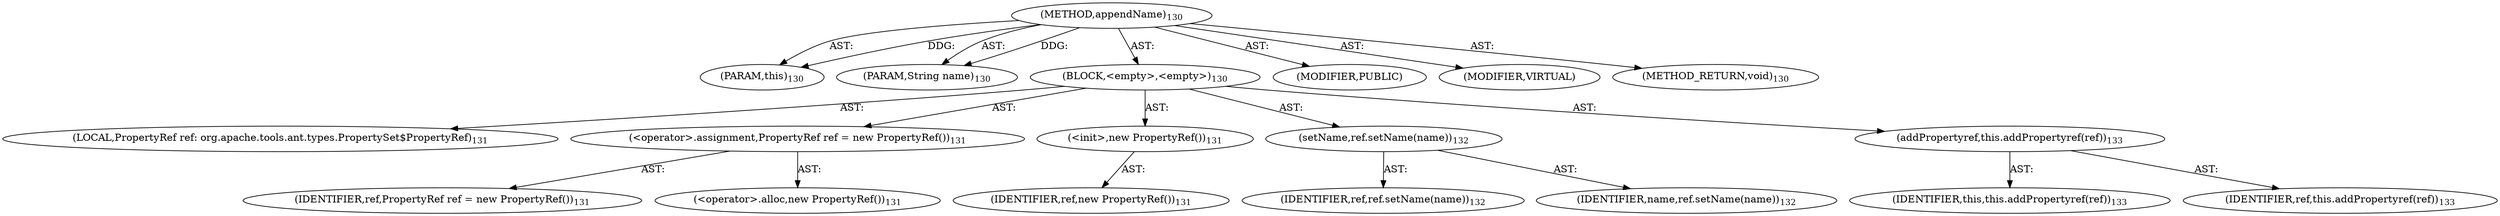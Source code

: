digraph "appendName" {  
"111669149703" [label = <(METHOD,appendName)<SUB>130</SUB>> ]
"115964116996" [label = <(PARAM,this)<SUB>130</SUB>> ]
"115964117021" [label = <(PARAM,String name)<SUB>130</SUB>> ]
"25769803787" [label = <(BLOCK,&lt;empty&gt;,&lt;empty&gt;)<SUB>130</SUB>> ]
"94489280515" [label = <(LOCAL,PropertyRef ref: org.apache.tools.ant.types.PropertySet$PropertyRef)<SUB>131</SUB>> ]
"30064771114" [label = <(&lt;operator&gt;.assignment,PropertyRef ref = new PropertyRef())<SUB>131</SUB>> ]
"68719476802" [label = <(IDENTIFIER,ref,PropertyRef ref = new PropertyRef())<SUB>131</SUB>> ]
"30064771115" [label = <(&lt;operator&gt;.alloc,new PropertyRef())<SUB>131</SUB>> ]
"30064771116" [label = <(&lt;init&gt;,new PropertyRef())<SUB>131</SUB>> ]
"68719476803" [label = <(IDENTIFIER,ref,new PropertyRef())<SUB>131</SUB>> ]
"30064771117" [label = <(setName,ref.setName(name))<SUB>132</SUB>> ]
"68719476804" [label = <(IDENTIFIER,ref,ref.setName(name))<SUB>132</SUB>> ]
"68719476805" [label = <(IDENTIFIER,name,ref.setName(name))<SUB>132</SUB>> ]
"30064771118" [label = <(addPropertyref,this.addPropertyref(ref))<SUB>133</SUB>> ]
"68719476744" [label = <(IDENTIFIER,this,this.addPropertyref(ref))<SUB>133</SUB>> ]
"68719476806" [label = <(IDENTIFIER,ref,this.addPropertyref(ref))<SUB>133</SUB>> ]
"133143986201" [label = <(MODIFIER,PUBLIC)> ]
"133143986202" [label = <(MODIFIER,VIRTUAL)> ]
"128849018887" [label = <(METHOD_RETURN,void)<SUB>130</SUB>> ]
  "111669149703" -> "115964116996"  [ label = "AST: "] 
  "111669149703" -> "115964117021"  [ label = "AST: "] 
  "111669149703" -> "25769803787"  [ label = "AST: "] 
  "111669149703" -> "133143986201"  [ label = "AST: "] 
  "111669149703" -> "133143986202"  [ label = "AST: "] 
  "111669149703" -> "128849018887"  [ label = "AST: "] 
  "25769803787" -> "94489280515"  [ label = "AST: "] 
  "25769803787" -> "30064771114"  [ label = "AST: "] 
  "25769803787" -> "30064771116"  [ label = "AST: "] 
  "25769803787" -> "30064771117"  [ label = "AST: "] 
  "25769803787" -> "30064771118"  [ label = "AST: "] 
  "30064771114" -> "68719476802"  [ label = "AST: "] 
  "30064771114" -> "30064771115"  [ label = "AST: "] 
  "30064771116" -> "68719476803"  [ label = "AST: "] 
  "30064771117" -> "68719476804"  [ label = "AST: "] 
  "30064771117" -> "68719476805"  [ label = "AST: "] 
  "30064771118" -> "68719476744"  [ label = "AST: "] 
  "30064771118" -> "68719476806"  [ label = "AST: "] 
  "111669149703" -> "115964116996"  [ label = "DDG: "] 
  "111669149703" -> "115964117021"  [ label = "DDG: "] 
}
